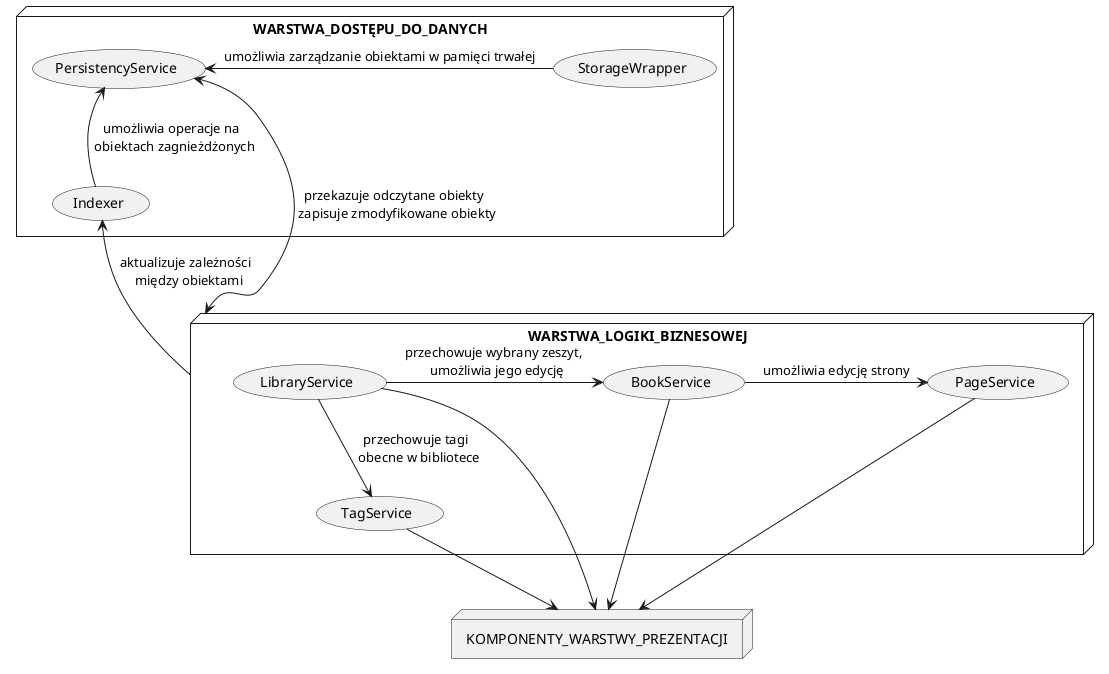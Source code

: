 @startuml

node KOMPONENTY_WARSTWY_PREZENTACJI {
}

node WARSTWA_DOSTĘPU_DO_DANYCH {
	(StorageWrapper)
	(PersistencyService)
	(Indexer)
}

node WARSTWA_LOGIKI_BIZNESOWEJ {
	(LibraryService)
	(TagService)
	(BookService)
	(PageService)
}

(StorageWrapper)-left->(PersistencyService) : umożliwia zarządzanie obiektami w pamięci trwałej

(PersistencyService)<-right->WARSTWA_LOGIKI_BIZNESOWEJ : przekazuje odczytane obiekty \n zapisuje zmodyfikowane obiekty
(Indexer)<-down-WARSTWA_LOGIKI_BIZNESOWEJ : aktualizuje zależności \n między obiektami
(PersistencyService)<--(Indexer) : umożliwia operacje na \n obiektach zagnieżdżonych

(LibraryService) -down-> (TagService) : przechowuje tagi \n obecne w bibliotece
(LibraryService) -right-> (BookService) : przechowuje wybrany zeszyt, \n umożliwia jego edycję
(BookService) -right-> (PageService) : umożliwia edycję strony

(BookService) -down-> KOMPONENTY_WARSTWY_PREZENTACJI
(LibraryService) -down-> KOMPONENTY_WARSTWY_PREZENTACJI
(TagService) -down->KOMPONENTY_WARSTWY_PREZENTACJI
(PageService) -down->KOMPONENTY_WARSTWY_PREZENTACJI

@enduml
